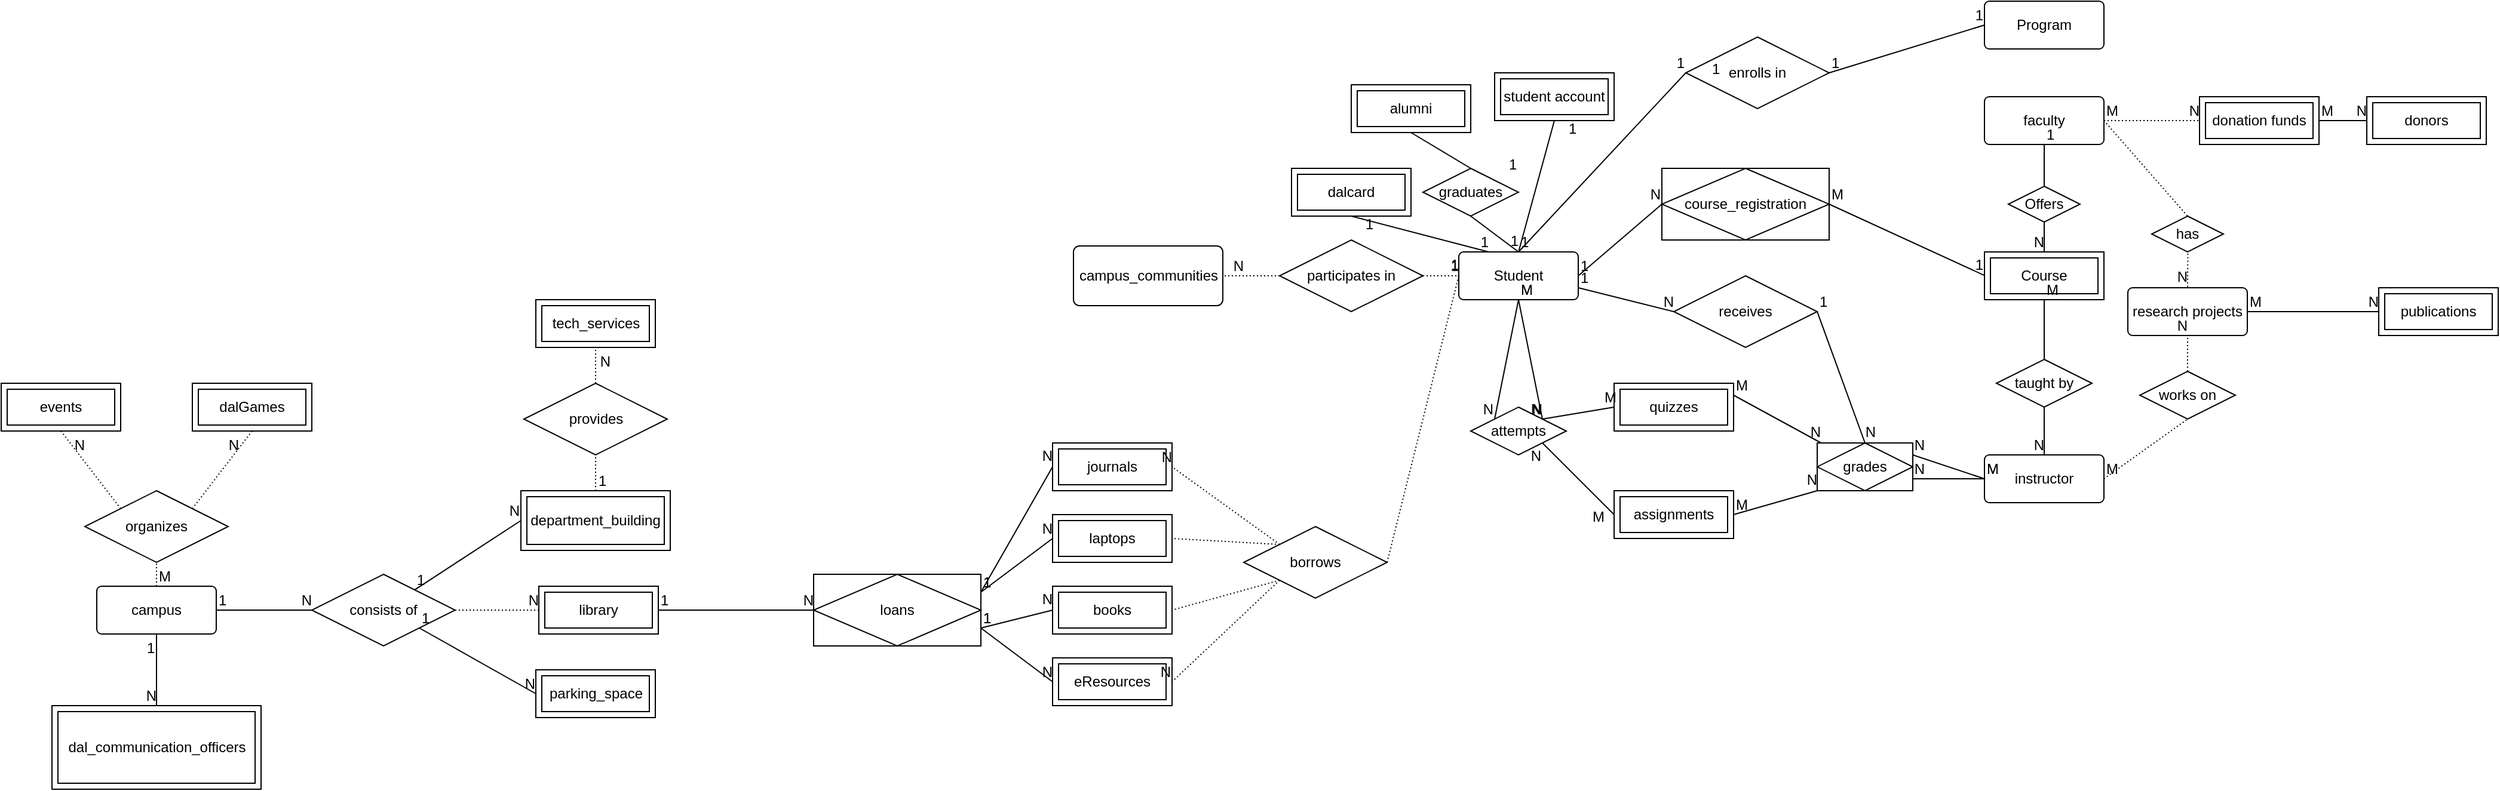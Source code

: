 <mxfile version="20.4.1" type="github">
  <diagram id="mwoVhFl-aJVlrdxnuhqF" name="Page-1">
    <mxGraphModel dx="3472" dy="1928" grid="1" gridSize="10" guides="1" tooltips="1" connect="1" arrows="1" fold="1" page="1" pageScale="1" pageWidth="850" pageHeight="1100" math="0" shadow="0">
      <root>
        <mxCell id="0" />
        <mxCell id="1" parent="0" />
        <mxCell id="DxV6wrBg2BRAPzbYnxqS-28" value="campus_communities" style="rounded=1;arcSize=10;whiteSpace=wrap;html=1;align=center;" vertex="1" parent="1">
          <mxGeometry x="1117.5" y="365" width="125" height="50" as="geometry" />
        </mxCell>
        <mxCell id="DxV6wrBg2BRAPzbYnxqS-131" value="grades" style="shape=associativeEntity;whiteSpace=wrap;html=1;align=center;" vertex="1" parent="1">
          <mxGeometry x="1740" y="530" width="80" height="40" as="geometry" />
        </mxCell>
        <mxCell id="DxV6wrBg2BRAPzbYnxqS-3" value="quizzes" style="shape=ext;margin=3;double=1;whiteSpace=wrap;html=1;align=center;" vertex="1" parent="1">
          <mxGeometry x="1570" y="480" width="100" height="40" as="geometry" />
        </mxCell>
        <mxCell id="DxV6wrBg2BRAPzbYnxqS-5" value="parking_space" style="shape=ext;margin=3;double=1;whiteSpace=wrap;html=1;align=center;" vertex="1" parent="1">
          <mxGeometry x="667.5" y="720" width="100" height="40" as="geometry" />
        </mxCell>
        <mxCell id="DxV6wrBg2BRAPzbYnxqS-6" value="department_building" style="shape=ext;margin=3;double=1;whiteSpace=wrap;html=1;align=center;" vertex="1" parent="1">
          <mxGeometry x="655" y="570" width="125" height="50" as="geometry" />
        </mxCell>
        <mxCell id="DxV6wrBg2BRAPzbYnxqS-7" value="dal_communication_officers" style="shape=ext;margin=3;double=1;whiteSpace=wrap;html=1;align=center;" vertex="1" parent="1">
          <mxGeometry x="262.5" y="750" width="175" height="70" as="geometry" />
        </mxCell>
        <mxCell id="DxV6wrBg2BRAPzbYnxqS-9" value="dalGames" style="shape=ext;margin=3;double=1;whiteSpace=wrap;html=1;align=center;" vertex="1" parent="1">
          <mxGeometry x="380" y="480" width="100" height="40" as="geometry" />
        </mxCell>
        <mxCell id="DxV6wrBg2BRAPzbYnxqS-10" value="events" style="shape=ext;margin=3;double=1;whiteSpace=wrap;html=1;align=center;" vertex="1" parent="1">
          <mxGeometry x="220" y="480" width="100" height="40" as="geometry" />
        </mxCell>
        <mxCell id="DxV6wrBg2BRAPzbYnxqS-11" value="eResources" style="shape=ext;margin=3;double=1;whiteSpace=wrap;html=1;align=center;" vertex="1" parent="1">
          <mxGeometry x="1100" y="710" width="100" height="40" as="geometry" />
        </mxCell>
        <mxCell id="DxV6wrBg2BRAPzbYnxqS-15" value="journals" style="shape=ext;margin=3;double=1;whiteSpace=wrap;html=1;align=center;" vertex="1" parent="1">
          <mxGeometry x="1100" y="530" width="100" height="40" as="geometry" />
        </mxCell>
        <mxCell id="DxV6wrBg2BRAPzbYnxqS-19" value="tech_services" style="shape=ext;margin=3;double=1;whiteSpace=wrap;html=1;align=center;" vertex="1" parent="1">
          <mxGeometry x="667.5" y="410" width="100" height="40" as="geometry" />
        </mxCell>
        <mxCell id="DxV6wrBg2BRAPzbYnxqS-20" value="alumni" style="shape=ext;margin=3;double=1;whiteSpace=wrap;html=1;align=center;" vertex="1" parent="1">
          <mxGeometry x="1350" y="230" width="100" height="40" as="geometry" />
        </mxCell>
        <mxCell id="DxV6wrBg2BRAPzbYnxqS-21" value="faculty" style="rounded=1;arcSize=10;whiteSpace=wrap;html=1;align=center;" vertex="1" parent="1">
          <mxGeometry x="1880" y="240" width="100" height="40" as="geometry" />
        </mxCell>
        <mxCell id="DxV6wrBg2BRAPzbYnxqS-22" value="campus" style="rounded=1;arcSize=10;whiteSpace=wrap;html=1;align=center;" vertex="1" parent="1">
          <mxGeometry x="300" y="650" width="100" height="40" as="geometry" />
        </mxCell>
        <mxCell id="DxV6wrBg2BRAPzbYnxqS-24" value="research projects" style="rounded=1;arcSize=10;whiteSpace=wrap;html=1;align=center;" vertex="1" parent="1">
          <mxGeometry x="2000" y="400" width="100" height="40" as="geometry" />
        </mxCell>
        <mxCell id="DxV6wrBg2BRAPzbYnxqS-25" value="instructor" style="rounded=1;arcSize=10;whiteSpace=wrap;html=1;align=center;" vertex="1" parent="1">
          <mxGeometry x="1880" y="540" width="100" height="40" as="geometry" />
        </mxCell>
        <mxCell id="DxV6wrBg2BRAPzbYnxqS-33" value="consists of" style="shape=rhombus;perimeter=rhombusPerimeter;whiteSpace=wrap;html=1;align=center;" vertex="1" parent="1">
          <mxGeometry x="480" y="640" width="120" height="60" as="geometry" />
        </mxCell>
        <mxCell id="DxV6wrBg2BRAPzbYnxqS-37" value="" style="endArrow=none;html=1;rounded=0;exitX=1;exitY=0.5;exitDx=0;exitDy=0;entryX=0;entryY=0.5;entryDx=0;entryDy=0;" edge="1" parent="1" source="DxV6wrBg2BRAPzbYnxqS-22" target="DxV6wrBg2BRAPzbYnxqS-33">
          <mxGeometry relative="1" as="geometry">
            <mxPoint x="540" y="570" as="sourcePoint" />
            <mxPoint x="700" y="570" as="targetPoint" />
          </mxGeometry>
        </mxCell>
        <mxCell id="DxV6wrBg2BRAPzbYnxqS-38" value="1" style="resizable=0;html=1;align=left;verticalAlign=bottom;" connectable="0" vertex="1" parent="DxV6wrBg2BRAPzbYnxqS-37">
          <mxGeometry x="-1" relative="1" as="geometry" />
        </mxCell>
        <mxCell id="DxV6wrBg2BRAPzbYnxqS-39" value="N" style="resizable=0;html=1;align=right;verticalAlign=bottom;" connectable="0" vertex="1" parent="DxV6wrBg2BRAPzbYnxqS-37">
          <mxGeometry x="1" relative="1" as="geometry" />
        </mxCell>
        <mxCell id="DxV6wrBg2BRAPzbYnxqS-26" value="Student" style="rounded=1;arcSize=10;whiteSpace=wrap;html=1;align=center;" vertex="1" parent="1">
          <mxGeometry x="1440" y="370" width="100" height="40" as="geometry" />
        </mxCell>
        <mxCell id="DxV6wrBg2BRAPzbYnxqS-67" value="Course" style="shape=ext;margin=3;double=1;whiteSpace=wrap;html=1;align=center;" vertex="1" parent="1">
          <mxGeometry x="1880" y="370" width="100" height="40" as="geometry" />
        </mxCell>
        <mxCell id="DxV6wrBg2BRAPzbYnxqS-107" value="" style="endArrow=none;html=1;rounded=0;strokeColor=default;jumpStyle=arc;exitX=1;exitY=0.5;exitDx=0;exitDy=0;entryX=0;entryY=0.5;entryDx=0;entryDy=0;" edge="1" parent="1" source="DxV6wrBg2BRAPzbYnxqS-26" target="DxV6wrBg2BRAPzbYnxqS-68">
          <mxGeometry relative="1" as="geometry">
            <mxPoint x="1550" y="420" as="sourcePoint" />
            <mxPoint x="1710" y="420" as="targetPoint" />
          </mxGeometry>
        </mxCell>
        <mxCell id="DxV6wrBg2BRAPzbYnxqS-108" value="1" style="resizable=0;html=1;align=left;verticalAlign=bottom;" connectable="0" vertex="1" parent="DxV6wrBg2BRAPzbYnxqS-107">
          <mxGeometry x="-1" relative="1" as="geometry" />
        </mxCell>
        <mxCell id="DxV6wrBg2BRAPzbYnxqS-109" value="N" style="resizable=0;html=1;align=right;verticalAlign=bottom;" connectable="0" vertex="1" parent="DxV6wrBg2BRAPzbYnxqS-107">
          <mxGeometry x="1" relative="1" as="geometry" />
        </mxCell>
        <mxCell id="DxV6wrBg2BRAPzbYnxqS-110" value="" style="endArrow=none;html=1;rounded=0;strokeColor=default;jumpStyle=arc;exitX=1;exitY=0.5;exitDx=0;exitDy=0;entryX=0;entryY=0.5;entryDx=0;entryDy=0;" edge="1" parent="1" source="DxV6wrBg2BRAPzbYnxqS-68">
          <mxGeometry relative="1" as="geometry">
            <mxPoint x="1780" y="389.71" as="sourcePoint" />
            <mxPoint x="1880" y="389.71" as="targetPoint" />
          </mxGeometry>
        </mxCell>
        <mxCell id="DxV6wrBg2BRAPzbYnxqS-111" value="M" style="resizable=0;html=1;align=left;verticalAlign=bottom;" connectable="0" vertex="1" parent="DxV6wrBg2BRAPzbYnxqS-110">
          <mxGeometry x="-1" relative="1" as="geometry" />
        </mxCell>
        <mxCell id="DxV6wrBg2BRAPzbYnxqS-112" value="1" style="resizable=0;html=1;align=right;verticalAlign=bottom;" connectable="0" vertex="1" parent="DxV6wrBg2BRAPzbYnxqS-110">
          <mxGeometry x="1" relative="1" as="geometry" />
        </mxCell>
        <mxCell id="DxV6wrBg2BRAPzbYnxqS-68" value="course_registration" style="shape=associativeEntity;whiteSpace=wrap;html=1;align=center;" vertex="1" parent="1">
          <mxGeometry x="1610" y="300" width="140" height="60" as="geometry" />
        </mxCell>
        <mxCell id="DxV6wrBg2BRAPzbYnxqS-114" value="" style="endArrow=none;html=1;rounded=0;strokeColor=default;jumpStyle=arc;exitX=0.5;exitY=1;exitDx=0;exitDy=0;entryX=0.5;entryY=0;entryDx=0;entryDy=0;startArrow=none;" edge="1" parent="1" source="DxV6wrBg2BRAPzbYnxqS-113" target="DxV6wrBg2BRAPzbYnxqS-67">
          <mxGeometry relative="1" as="geometry">
            <mxPoint x="1860" y="260" as="sourcePoint" />
            <mxPoint x="1960" y="260" as="targetPoint" />
          </mxGeometry>
        </mxCell>
        <mxCell id="DxV6wrBg2BRAPzbYnxqS-116" value="N" style="resizable=0;html=1;align=right;verticalAlign=bottom;" connectable="0" vertex="1" parent="DxV6wrBg2BRAPzbYnxqS-114">
          <mxGeometry x="1" relative="1" as="geometry" />
        </mxCell>
        <mxCell id="DxV6wrBg2BRAPzbYnxqS-119" value="" style="endArrow=none;html=1;rounded=0;strokeColor=default;jumpStyle=arc;exitX=0.5;exitY=1;exitDx=0;exitDy=0;entryX=0.5;entryY=0;entryDx=0;entryDy=0;startArrow=none;" edge="1" parent="1" source="DxV6wrBg2BRAPzbYnxqS-118" target="DxV6wrBg2BRAPzbYnxqS-25">
          <mxGeometry relative="1" as="geometry">
            <mxPoint x="2020" y="405.0" as="sourcePoint" />
            <mxPoint x="2020" y="495" as="targetPoint" />
          </mxGeometry>
        </mxCell>
        <mxCell id="DxV6wrBg2BRAPzbYnxqS-121" value="N" style="resizable=0;html=1;align=right;verticalAlign=bottom;" connectable="0" vertex="1" parent="DxV6wrBg2BRAPzbYnxqS-119">
          <mxGeometry x="1" relative="1" as="geometry" />
        </mxCell>
        <mxCell id="DxV6wrBg2BRAPzbYnxqS-124" value="" style="endArrow=none;html=1;rounded=0;strokeColor=default;jumpStyle=arc;exitX=0.5;exitY=1;exitDx=0;exitDy=0;entryX=0;entryY=0;entryDx=0;entryDy=0;" edge="1" parent="1" source="DxV6wrBg2BRAPzbYnxqS-26" target="DxV6wrBg2BRAPzbYnxqS-122">
          <mxGeometry relative="1" as="geometry">
            <mxPoint x="1540" y="420" as="sourcePoint" />
            <mxPoint x="1640" y="420" as="targetPoint" />
          </mxGeometry>
        </mxCell>
        <mxCell id="DxV6wrBg2BRAPzbYnxqS-125" value="M" style="resizable=0;html=1;align=left;verticalAlign=bottom;" connectable="0" vertex="1" parent="DxV6wrBg2BRAPzbYnxqS-124">
          <mxGeometry x="-1" relative="1" as="geometry" />
        </mxCell>
        <mxCell id="DxV6wrBg2BRAPzbYnxqS-126" value="N" style="resizable=0;html=1;align=right;verticalAlign=bottom;" connectable="0" vertex="1" parent="DxV6wrBg2BRAPzbYnxqS-124">
          <mxGeometry x="1" relative="1" as="geometry" />
        </mxCell>
        <mxCell id="DxV6wrBg2BRAPzbYnxqS-122" value="attempts" style="shape=rhombus;perimeter=rhombusPerimeter;whiteSpace=wrap;html=1;align=center;" vertex="1" parent="1">
          <mxGeometry x="1450" y="500" width="80" height="40" as="geometry" />
        </mxCell>
        <mxCell id="DxV6wrBg2BRAPzbYnxqS-132" value="" style="endArrow=none;html=1;rounded=0;strokeColor=default;jumpStyle=arc;exitX=0;exitY=0.5;exitDx=0;exitDy=0;entryX=1;entryY=0.25;entryDx=0;entryDy=0;" edge="1" parent="1" source="DxV6wrBg2BRAPzbYnxqS-25" target="DxV6wrBg2BRAPzbYnxqS-131">
          <mxGeometry relative="1" as="geometry">
            <mxPoint x="1650" y="560" as="sourcePoint" />
            <mxPoint x="1760" y="490" as="targetPoint" />
          </mxGeometry>
        </mxCell>
        <mxCell id="DxV6wrBg2BRAPzbYnxqS-133" value="M" style="resizable=0;html=1;align=left;verticalAlign=bottom;" connectable="0" vertex="1" parent="DxV6wrBg2BRAPzbYnxqS-132">
          <mxGeometry x="-1" relative="1" as="geometry" />
        </mxCell>
        <mxCell id="DxV6wrBg2BRAPzbYnxqS-134" value="N" style="resizable=0;html=1;align=right;verticalAlign=bottom;" connectable="0" vertex="1" parent="DxV6wrBg2BRAPzbYnxqS-132">
          <mxGeometry x="1" relative="1" as="geometry">
            <mxPoint x="10" as="offset" />
          </mxGeometry>
        </mxCell>
        <mxCell id="DxV6wrBg2BRAPzbYnxqS-140" value="assignments" style="shape=ext;margin=3;double=1;whiteSpace=wrap;html=1;align=center;" vertex="1" parent="1">
          <mxGeometry x="1570" y="570" width="100" height="40" as="geometry" />
        </mxCell>
        <mxCell id="DxV6wrBg2BRAPzbYnxqS-143" value="" style="endArrow=none;html=1;rounded=0;strokeColor=default;jumpStyle=arc;exitX=0.5;exitY=1;exitDx=0;exitDy=0;entryX=1;entryY=0;entryDx=0;entryDy=0;" edge="1" parent="1" source="DxV6wrBg2BRAPzbYnxqS-26" target="DxV6wrBg2BRAPzbYnxqS-122">
          <mxGeometry relative="1" as="geometry">
            <mxPoint x="1500" y="420" as="sourcePoint" />
            <mxPoint x="1470" y="465" as="targetPoint" />
          </mxGeometry>
        </mxCell>
        <mxCell id="DxV6wrBg2BRAPzbYnxqS-144" value="M" style="resizable=0;html=1;align=left;verticalAlign=bottom;" connectable="0" vertex="1" parent="DxV6wrBg2BRAPzbYnxqS-143">
          <mxGeometry x="-1" relative="1" as="geometry" />
        </mxCell>
        <mxCell id="DxV6wrBg2BRAPzbYnxqS-145" value="N" style="resizable=0;html=1;align=right;verticalAlign=bottom;" connectable="0" vertex="1" parent="DxV6wrBg2BRAPzbYnxqS-143">
          <mxGeometry x="1" relative="1" as="geometry" />
        </mxCell>
        <mxCell id="DxV6wrBg2BRAPzbYnxqS-146" value="" style="endArrow=none;html=1;rounded=0;strokeColor=default;jumpStyle=arc;entryX=1;entryY=0.75;entryDx=0;entryDy=0;exitX=0;exitY=0.5;exitDx=0;exitDy=0;" edge="1" parent="1" source="DxV6wrBg2BRAPzbYnxqS-25" target="DxV6wrBg2BRAPzbYnxqS-131">
          <mxGeometry relative="1" as="geometry">
            <mxPoint x="1860" y="540" as="sourcePoint" />
            <mxPoint x="1750" y="515" as="targetPoint" />
          </mxGeometry>
        </mxCell>
        <mxCell id="DxV6wrBg2BRAPzbYnxqS-147" value="M" style="resizable=0;html=1;align=left;verticalAlign=bottom;" connectable="0" vertex="1" parent="DxV6wrBg2BRAPzbYnxqS-146">
          <mxGeometry x="-1" relative="1" as="geometry" />
        </mxCell>
        <mxCell id="DxV6wrBg2BRAPzbYnxqS-148" value="N" style="resizable=0;html=1;align=right;verticalAlign=bottom;" connectable="0" vertex="1" parent="DxV6wrBg2BRAPzbYnxqS-146">
          <mxGeometry x="1" relative="1" as="geometry">
            <mxPoint x="10" as="offset" />
          </mxGeometry>
        </mxCell>
        <mxCell id="DxV6wrBg2BRAPzbYnxqS-149" value="" style="endArrow=none;html=1;rounded=0;strokeColor=default;jumpStyle=arc;exitX=0;exitY=0.5;exitDx=0;exitDy=0;entryX=1;entryY=0;entryDx=0;entryDy=0;" edge="1" parent="1" source="DxV6wrBg2BRAPzbYnxqS-3" target="DxV6wrBg2BRAPzbYnxqS-122">
          <mxGeometry relative="1" as="geometry">
            <mxPoint x="1500" y="420" as="sourcePoint" />
            <mxPoint x="1530" y="495" as="targetPoint" />
          </mxGeometry>
        </mxCell>
        <mxCell id="DxV6wrBg2BRAPzbYnxqS-150" value="M" style="resizable=0;html=1;align=left;verticalAlign=bottom;" connectable="0" vertex="1" parent="DxV6wrBg2BRAPzbYnxqS-149">
          <mxGeometry x="-1" relative="1" as="geometry">
            <mxPoint x="-10" as="offset" />
          </mxGeometry>
        </mxCell>
        <mxCell id="DxV6wrBg2BRAPzbYnxqS-151" value="N" style="resizable=0;html=1;align=right;verticalAlign=bottom;" connectable="0" vertex="1" parent="DxV6wrBg2BRAPzbYnxqS-149">
          <mxGeometry x="1" relative="1" as="geometry" />
        </mxCell>
        <mxCell id="DxV6wrBg2BRAPzbYnxqS-152" value="" style="endArrow=none;html=1;rounded=0;strokeColor=default;jumpStyle=arc;exitX=0;exitY=0.5;exitDx=0;exitDy=0;entryX=1;entryY=1;entryDx=0;entryDy=0;" edge="1" parent="1" source="DxV6wrBg2BRAPzbYnxqS-140" target="DxV6wrBg2BRAPzbYnxqS-122">
          <mxGeometry relative="1" as="geometry">
            <mxPoint x="1570" y="520" as="sourcePoint" />
            <mxPoint x="1530" y="535" as="targetPoint" />
          </mxGeometry>
        </mxCell>
        <mxCell id="DxV6wrBg2BRAPzbYnxqS-153" value="M" style="resizable=0;html=1;align=left;verticalAlign=bottom;" connectable="0" vertex="1" parent="DxV6wrBg2BRAPzbYnxqS-152">
          <mxGeometry x="-1" relative="1" as="geometry">
            <mxPoint x="-20" y="10" as="offset" />
          </mxGeometry>
        </mxCell>
        <mxCell id="DxV6wrBg2BRAPzbYnxqS-154" value="N" style="resizable=0;html=1;align=right;verticalAlign=bottom;" connectable="0" vertex="1" parent="DxV6wrBg2BRAPzbYnxqS-152">
          <mxGeometry x="1" relative="1" as="geometry">
            <mxPoint y="20" as="offset" />
          </mxGeometry>
        </mxCell>
        <mxCell id="DxV6wrBg2BRAPzbYnxqS-155" value="" style="endArrow=none;html=1;rounded=0;strokeColor=default;jumpStyle=arc;exitX=1;exitY=0.25;exitDx=0;exitDy=0;" edge="1" parent="1" source="DxV6wrBg2BRAPzbYnxqS-3" target="DxV6wrBg2BRAPzbYnxqS-131">
          <mxGeometry relative="1" as="geometry">
            <mxPoint x="1720" y="490" as="sourcePoint" />
            <mxPoint x="1680" y="455" as="targetPoint" />
          </mxGeometry>
        </mxCell>
        <mxCell id="DxV6wrBg2BRAPzbYnxqS-156" value="M" style="resizable=0;html=1;align=left;verticalAlign=bottom;" connectable="0" vertex="1" parent="DxV6wrBg2BRAPzbYnxqS-155">
          <mxGeometry x="-1" relative="1" as="geometry" />
        </mxCell>
        <mxCell id="DxV6wrBg2BRAPzbYnxqS-157" value="N" style="resizable=0;html=1;align=right;verticalAlign=bottom;" connectable="0" vertex="1" parent="DxV6wrBg2BRAPzbYnxqS-155">
          <mxGeometry x="1" relative="1" as="geometry" />
        </mxCell>
        <mxCell id="DxV6wrBg2BRAPzbYnxqS-158" value="" style="endArrow=none;html=1;rounded=0;strokeColor=default;jumpStyle=arc;exitX=1;exitY=0.5;exitDx=0;exitDy=0;entryX=0;entryY=1;entryDx=0;entryDy=0;" edge="1" parent="1" source="DxV6wrBg2BRAPzbYnxqS-140" target="DxV6wrBg2BRAPzbYnxqS-131">
          <mxGeometry relative="1" as="geometry">
            <mxPoint x="1680" y="560" as="sourcePoint" />
            <mxPoint x="1761.304" y="604.348" as="targetPoint" />
          </mxGeometry>
        </mxCell>
        <mxCell id="DxV6wrBg2BRAPzbYnxqS-159" value="M" style="resizable=0;html=1;align=left;verticalAlign=bottom;" connectable="0" vertex="1" parent="DxV6wrBg2BRAPzbYnxqS-158">
          <mxGeometry x="-1" relative="1" as="geometry" />
        </mxCell>
        <mxCell id="DxV6wrBg2BRAPzbYnxqS-160" value="N" style="resizable=0;html=1;align=right;verticalAlign=bottom;" connectable="0" vertex="1" parent="DxV6wrBg2BRAPzbYnxqS-158">
          <mxGeometry x="1" relative="1" as="geometry" />
        </mxCell>
        <mxCell id="DxV6wrBg2BRAPzbYnxqS-161" value="" style="endArrow=none;html=1;rounded=0;entryX=0;entryY=0.5;entryDx=0;entryDy=0;" edge="1" parent="1" source="DxV6wrBg2BRAPzbYnxqS-33" target="DxV6wrBg2BRAPzbYnxqS-6">
          <mxGeometry relative="1" as="geometry">
            <mxPoint x="540" y="620" as="sourcePoint" />
            <mxPoint x="620" y="620" as="targetPoint" />
          </mxGeometry>
        </mxCell>
        <mxCell id="DxV6wrBg2BRAPzbYnxqS-162" value="1" style="resizable=0;html=1;align=left;verticalAlign=bottom;" connectable="0" vertex="1" parent="DxV6wrBg2BRAPzbYnxqS-161">
          <mxGeometry x="-1" relative="1" as="geometry" />
        </mxCell>
        <mxCell id="DxV6wrBg2BRAPzbYnxqS-163" value="N" style="resizable=0;html=1;align=right;verticalAlign=bottom;" connectable="0" vertex="1" parent="DxV6wrBg2BRAPzbYnxqS-161">
          <mxGeometry x="1" relative="1" as="geometry" />
        </mxCell>
        <mxCell id="DxV6wrBg2BRAPzbYnxqS-164" value="" style="endArrow=none;html=1;rounded=0;entryX=0;entryY=0.5;entryDx=0;entryDy=0;exitX=1;exitY=1;exitDx=0;exitDy=0;" edge="1" parent="1" source="DxV6wrBg2BRAPzbYnxqS-33" target="DxV6wrBg2BRAPzbYnxqS-5">
          <mxGeometry relative="1" as="geometry">
            <mxPoint x="578.696" y="664.348" as="sourcePoint" />
            <mxPoint x="660" y="620" as="targetPoint" />
          </mxGeometry>
        </mxCell>
        <mxCell id="DxV6wrBg2BRAPzbYnxqS-165" value="1" style="resizable=0;html=1;align=left;verticalAlign=bottom;" connectable="0" vertex="1" parent="DxV6wrBg2BRAPzbYnxqS-164">
          <mxGeometry x="-1" relative="1" as="geometry" />
        </mxCell>
        <mxCell id="DxV6wrBg2BRAPzbYnxqS-166" value="N" style="resizable=0;html=1;align=right;verticalAlign=bottom;" connectable="0" vertex="1" parent="DxV6wrBg2BRAPzbYnxqS-164">
          <mxGeometry x="1" relative="1" as="geometry" />
        </mxCell>
        <mxCell id="DxV6wrBg2BRAPzbYnxqS-177" value="receives" style="shape=rhombus;perimeter=rhombusPerimeter;whiteSpace=wrap;html=1;align=center;" vertex="1" parent="1">
          <mxGeometry x="1620" y="390" width="120" height="60" as="geometry" />
        </mxCell>
        <mxCell id="DxV6wrBg2BRAPzbYnxqS-180" value="" style="endArrow=none;html=1;rounded=0;strokeColor=default;jumpStyle=arc;exitX=1;exitY=0.75;exitDx=0;exitDy=0;entryX=0;entryY=0.5;entryDx=0;entryDy=0;" edge="1" parent="1" source="DxV6wrBg2BRAPzbYnxqS-26" target="DxV6wrBg2BRAPzbYnxqS-177">
          <mxGeometry relative="1" as="geometry">
            <mxPoint x="1550" y="400" as="sourcePoint" />
            <mxPoint x="1620" y="340" as="targetPoint" />
          </mxGeometry>
        </mxCell>
        <mxCell id="DxV6wrBg2BRAPzbYnxqS-181" value="1" style="resizable=0;html=1;align=left;verticalAlign=bottom;" connectable="0" vertex="1" parent="DxV6wrBg2BRAPzbYnxqS-180">
          <mxGeometry x="-1" relative="1" as="geometry" />
        </mxCell>
        <mxCell id="DxV6wrBg2BRAPzbYnxqS-182" value="N" style="resizable=0;html=1;align=right;verticalAlign=bottom;" connectable="0" vertex="1" parent="DxV6wrBg2BRAPzbYnxqS-180">
          <mxGeometry x="1" relative="1" as="geometry" />
        </mxCell>
        <mxCell id="DxV6wrBg2BRAPzbYnxqS-183" value="" style="endArrow=none;html=1;rounded=0;strokeColor=default;jumpStyle=arc;exitX=1;exitY=0.5;exitDx=0;exitDy=0;entryX=0.5;entryY=0;entryDx=0;entryDy=0;" edge="1" parent="1" source="DxV6wrBg2BRAPzbYnxqS-177" target="DxV6wrBg2BRAPzbYnxqS-131">
          <mxGeometry relative="1" as="geometry">
            <mxPoint x="1740" y="430" as="sourcePoint" />
            <mxPoint x="1820" y="450" as="targetPoint" />
          </mxGeometry>
        </mxCell>
        <mxCell id="DxV6wrBg2BRAPzbYnxqS-184" value="1" style="resizable=0;html=1;align=left;verticalAlign=bottom;" connectable="0" vertex="1" parent="DxV6wrBg2BRAPzbYnxqS-183">
          <mxGeometry x="-1" relative="1" as="geometry" />
        </mxCell>
        <mxCell id="DxV6wrBg2BRAPzbYnxqS-185" value="N" style="resizable=0;html=1;align=right;verticalAlign=bottom;" connectable="0" vertex="1" parent="DxV6wrBg2BRAPzbYnxqS-183">
          <mxGeometry x="1" relative="1" as="geometry">
            <mxPoint x="10" as="offset" />
          </mxGeometry>
        </mxCell>
        <mxCell id="DxV6wrBg2BRAPzbYnxqS-187" value="enrolls in" style="shape=rhombus;perimeter=rhombusPerimeter;whiteSpace=wrap;html=1;align=center;" vertex="1" parent="1">
          <mxGeometry x="1630" y="190" width="120" height="60" as="geometry" />
        </mxCell>
        <mxCell id="DxV6wrBg2BRAPzbYnxqS-189" value="" style="endArrow=none;html=1;rounded=0;strokeColor=default;jumpStyle=arc;exitX=0.5;exitY=0;exitDx=0;exitDy=0;entryX=0;entryY=0.5;entryDx=0;entryDy=0;" edge="1" parent="1" source="DxV6wrBg2BRAPzbYnxqS-26" target="DxV6wrBg2BRAPzbYnxqS-187">
          <mxGeometry relative="1" as="geometry">
            <mxPoint x="1485" y="360" as="sourcePoint" />
            <mxPoint x="1555" y="300" as="targetPoint" />
          </mxGeometry>
        </mxCell>
        <mxCell id="DxV6wrBg2BRAPzbYnxqS-190" value="1" style="resizable=0;html=1;align=left;verticalAlign=bottom;" connectable="0" vertex="1" parent="DxV6wrBg2BRAPzbYnxqS-189">
          <mxGeometry x="-1" relative="1" as="geometry" />
        </mxCell>
        <mxCell id="DxV6wrBg2BRAPzbYnxqS-191" value="1" style="resizable=0;html=1;align=right;verticalAlign=bottom;" connectable="0" vertex="1" parent="DxV6wrBg2BRAPzbYnxqS-189">
          <mxGeometry x="1" relative="1" as="geometry" />
        </mxCell>
        <mxCell id="DxV6wrBg2BRAPzbYnxqS-192" value="Program" style="rounded=1;arcSize=10;whiteSpace=wrap;html=1;align=center;" vertex="1" parent="1">
          <mxGeometry x="1880" y="160" width="100" height="40" as="geometry" />
        </mxCell>
        <mxCell id="DxV6wrBg2BRAPzbYnxqS-193" value="" style="endArrow=none;html=1;rounded=0;strokeColor=default;jumpStyle=arc;exitX=1;exitY=0.5;exitDx=0;exitDy=0;entryX=0;entryY=0.5;entryDx=0;entryDy=0;" edge="1" parent="1" source="DxV6wrBg2BRAPzbYnxqS-187" target="DxV6wrBg2BRAPzbYnxqS-192">
          <mxGeometry relative="1" as="geometry">
            <mxPoint x="1720" y="290" as="sourcePoint" />
            <mxPoint x="1860" y="140" as="targetPoint" />
          </mxGeometry>
        </mxCell>
        <mxCell id="DxV6wrBg2BRAPzbYnxqS-194" value="1" style="resizable=0;html=1;align=left;verticalAlign=bottom;" connectable="0" vertex="1" parent="DxV6wrBg2BRAPzbYnxqS-193">
          <mxGeometry x="-1" relative="1" as="geometry" />
        </mxCell>
        <mxCell id="DxV6wrBg2BRAPzbYnxqS-195" value="1" style="resizable=0;html=1;align=right;verticalAlign=bottom;" connectable="0" vertex="1" parent="DxV6wrBg2BRAPzbYnxqS-193">
          <mxGeometry x="1" relative="1" as="geometry" />
        </mxCell>
        <mxCell id="DxV6wrBg2BRAPzbYnxqS-203" value="borrows" style="shape=rhombus;perimeter=rhombusPerimeter;whiteSpace=wrap;html=1;align=center;" vertex="1" parent="1">
          <mxGeometry x="1260" y="600" width="120" height="60" as="geometry" />
        </mxCell>
        <mxCell id="DxV6wrBg2BRAPzbYnxqS-210" value="" style="endArrow=none;html=1;rounded=0;dashed=1;dashPattern=1 2;strokeColor=default;jumpStyle=arc;exitX=0;exitY=0.5;exitDx=0;exitDy=0;entryX=1;entryY=0.5;entryDx=0;entryDy=0;" edge="1" parent="1" source="DxV6wrBg2BRAPzbYnxqS-196" target="DxV6wrBg2BRAPzbYnxqS-28">
          <mxGeometry relative="1" as="geometry">
            <mxPoint x="1230" y="340" as="sourcePoint" />
            <mxPoint x="1390" y="340" as="targetPoint" />
          </mxGeometry>
        </mxCell>
        <mxCell id="DxV6wrBg2BRAPzbYnxqS-211" value="N" style="resizable=0;html=1;align=right;verticalAlign=bottom;" connectable="0" vertex="1" parent="DxV6wrBg2BRAPzbYnxqS-210">
          <mxGeometry x="1" relative="1" as="geometry">
            <mxPoint x="18" as="offset" />
          </mxGeometry>
        </mxCell>
        <mxCell id="DxV6wrBg2BRAPzbYnxqS-196" value="participates in" style="shape=rhombus;perimeter=rhombusPerimeter;whiteSpace=wrap;html=1;align=center;" vertex="1" parent="1">
          <mxGeometry x="1290" y="360" width="120" height="60" as="geometry" />
        </mxCell>
        <mxCell id="DxV6wrBg2BRAPzbYnxqS-197" value="" style="endArrow=none;html=1;rounded=0;dashed=1;dashPattern=1 2;strokeColor=default;jumpStyle=arc;exitX=1;exitY=0.5;exitDx=0;exitDy=0;entryX=0;entryY=0.5;entryDx=0;entryDy=0;" edge="1" parent="1" source="DxV6wrBg2BRAPzbYnxqS-196" target="DxV6wrBg2BRAPzbYnxqS-26">
          <mxGeometry relative="1" as="geometry">
            <mxPoint x="1230" y="200" as="sourcePoint" />
            <mxPoint x="1390" y="200" as="targetPoint" />
          </mxGeometry>
        </mxCell>
        <mxCell id="DxV6wrBg2BRAPzbYnxqS-198" value="1" style="resizable=0;html=1;align=right;verticalAlign=bottom;" connectable="0" vertex="1" parent="DxV6wrBg2BRAPzbYnxqS-197">
          <mxGeometry x="1" relative="1" as="geometry" />
        </mxCell>
        <mxCell id="DxV6wrBg2BRAPzbYnxqS-213" value="" style="endArrow=none;html=1;rounded=0;dashed=1;dashPattern=1 2;strokeColor=default;jumpStyle=arc;exitX=0;exitY=0;exitDx=0;exitDy=0;entryX=1;entryY=0.5;entryDx=0;entryDy=0;" edge="1" parent="1" source="DxV6wrBg2BRAPzbYnxqS-203" target="DxV6wrBg2BRAPzbYnxqS-14">
          <mxGeometry relative="1" as="geometry">
            <mxPoint x="1120" y="490" as="sourcePoint" />
            <mxPoint x="1280" y="490" as="targetPoint" />
          </mxGeometry>
        </mxCell>
        <mxCell id="DxV6wrBg2BRAPzbYnxqS-214" value="N" style="resizable=0;html=1;align=right;verticalAlign=bottom;" connectable="0" vertex="1" parent="DxV6wrBg2BRAPzbYnxqS-213">
          <mxGeometry x="1" relative="1" as="geometry" />
        </mxCell>
        <mxCell id="DxV6wrBg2BRAPzbYnxqS-215" value="" style="endArrow=none;html=1;rounded=0;dashed=1;dashPattern=1 2;strokeColor=default;jumpStyle=arc;entryX=1;entryY=0.5;entryDx=0;entryDy=0;exitX=0;exitY=1;exitDx=0;exitDy=0;" edge="1" parent="1" source="DxV6wrBg2BRAPzbYnxqS-203" target="DxV6wrBg2BRAPzbYnxqS-16">
          <mxGeometry relative="1" as="geometry">
            <mxPoint x="1280" y="670" as="sourcePoint" />
            <mxPoint x="1210.0" y="680" as="targetPoint" />
          </mxGeometry>
        </mxCell>
        <mxCell id="DxV6wrBg2BRAPzbYnxqS-216" value="N" style="resizable=0;html=1;align=right;verticalAlign=bottom;" connectable="0" vertex="1" parent="DxV6wrBg2BRAPzbYnxqS-215">
          <mxGeometry x="1" relative="1" as="geometry" />
        </mxCell>
        <mxCell id="DxV6wrBg2BRAPzbYnxqS-217" value="" style="endArrow=none;html=1;rounded=0;dashed=1;dashPattern=1 2;strokeColor=default;jumpStyle=arc;exitX=1;exitY=0.5;exitDx=0;exitDy=0;entryX=0;entryY=0.5;entryDx=0;entryDy=0;" edge="1" parent="1" source="DxV6wrBg2BRAPzbYnxqS-203" target="DxV6wrBg2BRAPzbYnxqS-26">
          <mxGeometry relative="1" as="geometry">
            <mxPoint x="1190" y="570" as="sourcePoint" />
            <mxPoint x="1350" y="570" as="targetPoint" />
          </mxGeometry>
        </mxCell>
        <mxCell id="DxV6wrBg2BRAPzbYnxqS-218" value="1" style="resizable=0;html=1;align=right;verticalAlign=bottom;" connectable="0" vertex="1" parent="DxV6wrBg2BRAPzbYnxqS-217">
          <mxGeometry x="1" relative="1" as="geometry" />
        </mxCell>
        <mxCell id="DxV6wrBg2BRAPzbYnxqS-219" value="" style="endArrow=none;html=1;rounded=0;dashed=1;dashPattern=1 2;strokeColor=default;jumpStyle=arc;exitX=0;exitY=0;exitDx=0;exitDy=0;entryX=1;entryY=0.5;entryDx=0;entryDy=0;" edge="1" parent="1" source="DxV6wrBg2BRAPzbYnxqS-203" target="DxV6wrBg2BRAPzbYnxqS-15">
          <mxGeometry relative="1" as="geometry">
            <mxPoint x="1315" y="555" as="sourcePoint" />
            <mxPoint x="1225" y="550" as="targetPoint" />
          </mxGeometry>
        </mxCell>
        <mxCell id="DxV6wrBg2BRAPzbYnxqS-220" value="N" style="resizable=0;html=1;align=right;verticalAlign=bottom;" connectable="0" vertex="1" parent="DxV6wrBg2BRAPzbYnxqS-219">
          <mxGeometry x="1" relative="1" as="geometry" />
        </mxCell>
        <mxCell id="DxV6wrBg2BRAPzbYnxqS-221" value="" style="endArrow=none;html=1;rounded=0;dashed=1;dashPattern=1 2;strokeColor=default;jumpStyle=arc;entryX=1;entryY=0.5;entryDx=0;entryDy=0;exitX=0;exitY=1;exitDx=0;exitDy=0;" edge="1" parent="1" source="DxV6wrBg2BRAPzbYnxqS-203" target="DxV6wrBg2BRAPzbYnxqS-11">
          <mxGeometry relative="1" as="geometry">
            <mxPoint x="1300" y="655" as="sourcePoint" />
            <mxPoint x="1210" y="680" as="targetPoint" />
          </mxGeometry>
        </mxCell>
        <mxCell id="DxV6wrBg2BRAPzbYnxqS-222" value="N" style="resizable=0;html=1;align=right;verticalAlign=bottom;" connectable="0" vertex="1" parent="DxV6wrBg2BRAPzbYnxqS-221">
          <mxGeometry x="1" relative="1" as="geometry" />
        </mxCell>
        <mxCell id="DxV6wrBg2BRAPzbYnxqS-14" value="laptops" style="shape=ext;margin=3;double=1;whiteSpace=wrap;html=1;align=center;" vertex="1" parent="1">
          <mxGeometry x="1100" y="590" width="100" height="40" as="geometry" />
        </mxCell>
        <mxCell id="DxV6wrBg2BRAPzbYnxqS-16" value="books" style="shape=ext;margin=3;double=1;whiteSpace=wrap;html=1;align=center;" vertex="1" parent="1">
          <mxGeometry x="1100" y="650" width="100" height="40" as="geometry" />
        </mxCell>
        <mxCell id="DxV6wrBg2BRAPzbYnxqS-27" value="library" style="shape=ext;margin=3;double=1;whiteSpace=wrap;html=1;align=center;" vertex="1" parent="1">
          <mxGeometry x="670" y="650" width="100" height="40" as="geometry" />
        </mxCell>
        <mxCell id="DxV6wrBg2BRAPzbYnxqS-167" value="" style="endArrow=none;html=1;rounded=0;strokeColor=default;jumpStyle=arc;exitX=1;exitY=0.5;exitDx=0;exitDy=0;entryX=0;entryY=0.5;entryDx=0;entryDy=0;" edge="1" parent="1" source="DxV6wrBg2BRAPzbYnxqS-27" target="DxV6wrBg2BRAPzbYnxqS-170">
          <mxGeometry relative="1" as="geometry">
            <mxPoint x="1070" y="680" as="sourcePoint" />
            <mxPoint x="1230" y="680" as="targetPoint" />
          </mxGeometry>
        </mxCell>
        <mxCell id="DxV6wrBg2BRAPzbYnxqS-168" value="1" style="resizable=0;html=1;align=left;verticalAlign=bottom;" connectable="0" vertex="1" parent="DxV6wrBg2BRAPzbYnxqS-167">
          <mxGeometry x="-1" relative="1" as="geometry" />
        </mxCell>
        <mxCell id="DxV6wrBg2BRAPzbYnxqS-169" value="N" style="resizable=0;html=1;align=right;verticalAlign=bottom;" connectable="0" vertex="1" parent="DxV6wrBg2BRAPzbYnxqS-167">
          <mxGeometry x="1" relative="1" as="geometry" />
        </mxCell>
        <mxCell id="DxV6wrBg2BRAPzbYnxqS-170" value="loans" style="shape=associativeEntity;whiteSpace=wrap;html=1;align=center;" vertex="1" parent="1">
          <mxGeometry x="900" y="640" width="140" height="60" as="geometry" />
        </mxCell>
        <mxCell id="DxV6wrBg2BRAPzbYnxqS-171" value="" style="endArrow=none;html=1;rounded=0;strokeColor=default;jumpStyle=arc;exitX=1;exitY=0.25;exitDx=0;exitDy=0;entryX=0;entryY=0.5;entryDx=0;entryDy=0;" edge="1" parent="1" source="DxV6wrBg2BRAPzbYnxqS-170" target="DxV6wrBg2BRAPzbYnxqS-14">
          <mxGeometry relative="1" as="geometry">
            <mxPoint x="1060" y="630" as="sourcePoint" />
            <mxPoint x="1120" y="630" as="targetPoint" />
          </mxGeometry>
        </mxCell>
        <mxCell id="DxV6wrBg2BRAPzbYnxqS-172" value="1" style="resizable=0;html=1;align=left;verticalAlign=bottom;" connectable="0" vertex="1" parent="DxV6wrBg2BRAPzbYnxqS-171">
          <mxGeometry x="-1" relative="1" as="geometry" />
        </mxCell>
        <mxCell id="DxV6wrBg2BRAPzbYnxqS-173" value="N" style="resizable=0;html=1;align=right;verticalAlign=bottom;" connectable="0" vertex="1" parent="DxV6wrBg2BRAPzbYnxqS-171">
          <mxGeometry x="1" relative="1" as="geometry" />
        </mxCell>
        <mxCell id="DxV6wrBg2BRAPzbYnxqS-174" value="" style="endArrow=none;html=1;rounded=0;strokeColor=default;jumpStyle=arc;exitX=1;exitY=0.75;exitDx=0;exitDy=0;entryX=0;entryY=0.5;entryDx=0;entryDy=0;" edge="1" parent="1" source="DxV6wrBg2BRAPzbYnxqS-170" target="DxV6wrBg2BRAPzbYnxqS-16">
          <mxGeometry relative="1" as="geometry">
            <mxPoint x="1030" y="695" as="sourcePoint" />
            <mxPoint x="1090" y="680" as="targetPoint" />
          </mxGeometry>
        </mxCell>
        <mxCell id="DxV6wrBg2BRAPzbYnxqS-175" value="1" style="resizable=0;html=1;align=left;verticalAlign=bottom;" connectable="0" vertex="1" parent="DxV6wrBg2BRAPzbYnxqS-174">
          <mxGeometry x="-1" relative="1" as="geometry" />
        </mxCell>
        <mxCell id="DxV6wrBg2BRAPzbYnxqS-176" value="N" style="resizable=0;html=1;align=right;verticalAlign=bottom;" connectable="0" vertex="1" parent="DxV6wrBg2BRAPzbYnxqS-174">
          <mxGeometry x="1" relative="1" as="geometry" />
        </mxCell>
        <mxCell id="DxV6wrBg2BRAPzbYnxqS-223" value="" style="endArrow=none;html=1;rounded=0;strokeColor=default;jumpStyle=arc;exitX=1;exitY=0.25;exitDx=0;exitDy=0;entryX=0;entryY=0.5;entryDx=0;entryDy=0;" edge="1" parent="1" source="DxV6wrBg2BRAPzbYnxqS-170" target="DxV6wrBg2BRAPzbYnxqS-15">
          <mxGeometry relative="1" as="geometry">
            <mxPoint x="1040" y="560" as="sourcePoint" />
            <mxPoint x="1090" y="545" as="targetPoint" />
          </mxGeometry>
        </mxCell>
        <mxCell id="DxV6wrBg2BRAPzbYnxqS-224" value="1" style="resizable=0;html=1;align=left;verticalAlign=bottom;" connectable="0" vertex="1" parent="DxV6wrBg2BRAPzbYnxqS-223">
          <mxGeometry x="-1" relative="1" as="geometry" />
        </mxCell>
        <mxCell id="DxV6wrBg2BRAPzbYnxqS-225" value="N" style="resizable=0;html=1;align=right;verticalAlign=bottom;" connectable="0" vertex="1" parent="DxV6wrBg2BRAPzbYnxqS-223">
          <mxGeometry x="1" relative="1" as="geometry" />
        </mxCell>
        <mxCell id="DxV6wrBg2BRAPzbYnxqS-226" value="" style="endArrow=none;html=1;rounded=0;strokeColor=default;jumpStyle=arc;entryX=0;entryY=0.5;entryDx=0;entryDy=0;exitX=1;exitY=0.75;exitDx=0;exitDy=0;" edge="1" parent="1" source="DxV6wrBg2BRAPzbYnxqS-170" target="DxV6wrBg2BRAPzbYnxqS-11">
          <mxGeometry relative="1" as="geometry">
            <mxPoint x="1050" y="700" as="sourcePoint" />
            <mxPoint x="1110" y="680" as="targetPoint" />
          </mxGeometry>
        </mxCell>
        <mxCell id="DxV6wrBg2BRAPzbYnxqS-227" value="1" style="resizable=0;html=1;align=left;verticalAlign=bottom;" connectable="0" vertex="1" parent="DxV6wrBg2BRAPzbYnxqS-226">
          <mxGeometry x="-1" relative="1" as="geometry" />
        </mxCell>
        <mxCell id="DxV6wrBg2BRAPzbYnxqS-228" value="N" style="resizable=0;html=1;align=right;verticalAlign=bottom;" connectable="0" vertex="1" parent="DxV6wrBg2BRAPzbYnxqS-226">
          <mxGeometry x="1" relative="1" as="geometry" />
        </mxCell>
        <mxCell id="DxV6wrBg2BRAPzbYnxqS-231" value="publications" style="shape=ext;margin=3;double=1;whiteSpace=wrap;html=1;align=center;" vertex="1" parent="1">
          <mxGeometry x="2210" y="400" width="100" height="40" as="geometry" />
        </mxCell>
        <mxCell id="DxV6wrBg2BRAPzbYnxqS-232" value="has" style="shape=rhombus;perimeter=rhombusPerimeter;whiteSpace=wrap;html=1;align=center;" vertex="1" parent="1">
          <mxGeometry x="2020" y="340" width="60" height="30" as="geometry" />
        </mxCell>
        <mxCell id="DxV6wrBg2BRAPzbYnxqS-235" value="" style="endArrow=none;html=1;rounded=0;dashed=1;dashPattern=1 2;strokeColor=default;jumpStyle=arc;exitX=0.5;exitY=0;exitDx=0;exitDy=0;entryX=0.5;entryY=1;entryDx=0;entryDy=0;startArrow=none;" edge="1" parent="1" source="DxV6wrBg2BRAPzbYnxqS-246" target="DxV6wrBg2BRAPzbYnxqS-24">
          <mxGeometry relative="1" as="geometry">
            <mxPoint x="1960" y="440" as="sourcePoint" />
            <mxPoint x="2120" y="440" as="targetPoint" />
          </mxGeometry>
        </mxCell>
        <mxCell id="DxV6wrBg2BRAPzbYnxqS-237" value="N" style="resizable=0;html=1;align=right;verticalAlign=bottom;" connectable="0" vertex="1" parent="DxV6wrBg2BRAPzbYnxqS-235">
          <mxGeometry x="1" relative="1" as="geometry" />
        </mxCell>
        <mxCell id="DxV6wrBg2BRAPzbYnxqS-240" value="" style="endArrow=none;html=1;rounded=0;dashed=1;dashPattern=1 2;strokeColor=default;jumpStyle=arc;entryX=0.5;entryY=0;entryDx=0;entryDy=0;exitX=1;exitY=0.5;exitDx=0;exitDy=0;" edge="1" parent="1" source="DxV6wrBg2BRAPzbYnxqS-21" target="DxV6wrBg2BRAPzbYnxqS-232">
          <mxGeometry relative="1" as="geometry">
            <mxPoint x="2020" y="270" as="sourcePoint" />
            <mxPoint x="2180" y="270" as="targetPoint" />
          </mxGeometry>
        </mxCell>
        <mxCell id="DxV6wrBg2BRAPzbYnxqS-241" value="M" style="resizable=0;html=1;align=left;verticalAlign=bottom;" connectable="0" vertex="1" parent="DxV6wrBg2BRAPzbYnxqS-240">
          <mxGeometry x="-1" relative="1" as="geometry" />
        </mxCell>
        <mxCell id="DxV6wrBg2BRAPzbYnxqS-244" value="" style="endArrow=none;html=1;rounded=0;dashed=1;dashPattern=1 2;strokeColor=default;jumpStyle=arc;entryX=0.5;entryY=0;entryDx=0;entryDy=0;exitX=0.503;exitY=1.044;exitDx=0;exitDy=0;exitPerimeter=0;" edge="1" parent="1" source="DxV6wrBg2BRAPzbYnxqS-232" target="DxV6wrBg2BRAPzbYnxqS-24">
          <mxGeometry relative="1" as="geometry">
            <mxPoint x="2140" y="370" as="sourcePoint" />
            <mxPoint x="2300" y="360" as="targetPoint" />
          </mxGeometry>
        </mxCell>
        <mxCell id="DxV6wrBg2BRAPzbYnxqS-245" value="N" style="resizable=0;html=1;align=right;verticalAlign=bottom;" connectable="0" vertex="1" parent="DxV6wrBg2BRAPzbYnxqS-244">
          <mxGeometry x="1" relative="1" as="geometry" />
        </mxCell>
        <mxCell id="DxV6wrBg2BRAPzbYnxqS-246" value="works on" style="shape=rhombus;perimeter=rhombusPerimeter;whiteSpace=wrap;html=1;align=center;" vertex="1" parent="1">
          <mxGeometry x="2010" y="470" width="80" height="40" as="geometry" />
        </mxCell>
        <mxCell id="DxV6wrBg2BRAPzbYnxqS-247" value="" style="endArrow=none;html=1;rounded=0;dashed=1;dashPattern=1 2;strokeColor=default;jumpStyle=arc;exitX=1;exitY=0.5;exitDx=0;exitDy=0;entryX=0.5;entryY=1;entryDx=0;entryDy=0;" edge="1" parent="1" source="DxV6wrBg2BRAPzbYnxqS-25" target="DxV6wrBg2BRAPzbYnxqS-246">
          <mxGeometry relative="1" as="geometry">
            <mxPoint x="1980" y="560.0" as="sourcePoint" />
            <mxPoint x="2090" y="420.0" as="targetPoint" />
          </mxGeometry>
        </mxCell>
        <mxCell id="DxV6wrBg2BRAPzbYnxqS-248" value="M" style="resizable=0;html=1;align=left;verticalAlign=bottom;" connectable="0" vertex="1" parent="DxV6wrBg2BRAPzbYnxqS-247">
          <mxGeometry x="-1" relative="1" as="geometry" />
        </mxCell>
        <mxCell id="DxV6wrBg2BRAPzbYnxqS-252" value="" style="endArrow=none;html=1;rounded=0;dashed=1;dashPattern=1 2;strokeColor=default;jumpStyle=arc;exitX=1;exitY=0.5;exitDx=0;exitDy=0;" edge="1" parent="1" source="DxV6wrBg2BRAPzbYnxqS-33" target="DxV6wrBg2BRAPzbYnxqS-27">
          <mxGeometry relative="1" as="geometry">
            <mxPoint x="720" y="690" as="sourcePoint" />
            <mxPoint x="880" y="690" as="targetPoint" />
          </mxGeometry>
        </mxCell>
        <mxCell id="DxV6wrBg2BRAPzbYnxqS-253" value="N" style="resizable=0;html=1;align=right;verticalAlign=bottom;" connectable="0" vertex="1" parent="DxV6wrBg2BRAPzbYnxqS-252">
          <mxGeometry x="1" relative="1" as="geometry" />
        </mxCell>
        <mxCell id="DxV6wrBg2BRAPzbYnxqS-265" value="" style="endArrow=none;html=1;rounded=0;dashed=1;dashPattern=1 2;strokeColor=default;jumpStyle=arc;entryX=0.5;entryY=1;entryDx=0;entryDy=0;startArrow=none;exitX=0;exitY=0;exitDx=0;exitDy=0;" edge="1" parent="1" source="DxV6wrBg2BRAPzbYnxqS-230" target="DxV6wrBg2BRAPzbYnxqS-10">
          <mxGeometry relative="1" as="geometry">
            <mxPoint x="320" y="600" as="sourcePoint" />
            <mxPoint x="480" y="600" as="targetPoint" />
          </mxGeometry>
        </mxCell>
        <mxCell id="DxV6wrBg2BRAPzbYnxqS-267" value="N" style="resizable=0;html=1;align=right;verticalAlign=bottom;" connectable="0" vertex="1" parent="DxV6wrBg2BRAPzbYnxqS-265">
          <mxGeometry x="1" relative="1" as="geometry">
            <mxPoint x="20" y="20" as="offset" />
          </mxGeometry>
        </mxCell>
        <mxCell id="DxV6wrBg2BRAPzbYnxqS-230" value="organizes" style="shape=rhombus;perimeter=rhombusPerimeter;whiteSpace=wrap;html=1;align=center;" vertex="1" parent="1">
          <mxGeometry x="290" y="570" width="120" height="60" as="geometry" />
        </mxCell>
        <mxCell id="DxV6wrBg2BRAPzbYnxqS-268" value="" style="endArrow=none;html=1;rounded=0;dashed=1;dashPattern=1 2;strokeColor=default;jumpStyle=arc;exitX=0.5;exitY=0;exitDx=0;exitDy=0;entryX=0.5;entryY=1;entryDx=0;entryDy=0;" edge="1" parent="1" source="DxV6wrBg2BRAPzbYnxqS-22" target="DxV6wrBg2BRAPzbYnxqS-230">
          <mxGeometry relative="1" as="geometry">
            <mxPoint x="350" y="650" as="sourcePoint" />
            <mxPoint x="350" y="540" as="targetPoint" />
          </mxGeometry>
        </mxCell>
        <mxCell id="DxV6wrBg2BRAPzbYnxqS-269" value="M" style="resizable=0;html=1;align=left;verticalAlign=bottom;" connectable="0" vertex="1" parent="DxV6wrBg2BRAPzbYnxqS-268">
          <mxGeometry x="-1" relative="1" as="geometry" />
        </mxCell>
        <mxCell id="DxV6wrBg2BRAPzbYnxqS-276" value="" style="endArrow=none;html=1;rounded=0;strokeColor=default;jumpStyle=arc;exitX=0.5;exitY=1;exitDx=0;exitDy=0;entryX=0.5;entryY=0;entryDx=0;entryDy=0;" edge="1" parent="1" source="DxV6wrBg2BRAPzbYnxqS-22" target="DxV6wrBg2BRAPzbYnxqS-7">
          <mxGeometry relative="1" as="geometry">
            <mxPoint x="350" y="720" as="sourcePoint" />
            <mxPoint x="510" y="720" as="targetPoint" />
          </mxGeometry>
        </mxCell>
        <mxCell id="DxV6wrBg2BRAPzbYnxqS-277" value="1" style="resizable=0;html=1;align=left;verticalAlign=bottom;" connectable="0" vertex="1" parent="DxV6wrBg2BRAPzbYnxqS-276">
          <mxGeometry x="-1" relative="1" as="geometry">
            <mxPoint x="-10" y="20" as="offset" />
          </mxGeometry>
        </mxCell>
        <mxCell id="DxV6wrBg2BRAPzbYnxqS-278" value="N" style="resizable=0;html=1;align=right;verticalAlign=bottom;" connectable="0" vertex="1" parent="DxV6wrBg2BRAPzbYnxqS-276">
          <mxGeometry x="1" relative="1" as="geometry" />
        </mxCell>
        <mxCell id="DxV6wrBg2BRAPzbYnxqS-285" value="" style="endArrow=none;html=1;rounded=0;dashed=1;dashPattern=1 2;strokeColor=default;jumpStyle=arc;exitX=0.5;exitY=0;exitDx=0;exitDy=0;entryX=0.5;entryY=1;entryDx=0;entryDy=0;startArrow=none;" edge="1" parent="1" source="DxV6wrBg2BRAPzbYnxqS-280" target="DxV6wrBg2BRAPzbYnxqS-19">
          <mxGeometry relative="1" as="geometry">
            <mxPoint x="720" y="540" as="sourcePoint" />
            <mxPoint x="880" y="540" as="targetPoint" />
          </mxGeometry>
        </mxCell>
        <mxCell id="DxV6wrBg2BRAPzbYnxqS-287" value="N" style="resizable=0;html=1;align=right;verticalAlign=bottom;" connectable="0" vertex="1" parent="DxV6wrBg2BRAPzbYnxqS-285">
          <mxGeometry x="1" relative="1" as="geometry">
            <mxPoint x="13" y="20" as="offset" />
          </mxGeometry>
        </mxCell>
        <mxCell id="DxV6wrBg2BRAPzbYnxqS-280" value="provides" style="shape=rhombus;perimeter=rhombusPerimeter;whiteSpace=wrap;html=1;align=center;" vertex="1" parent="1">
          <mxGeometry x="657.5" y="480" width="120" height="60" as="geometry" />
        </mxCell>
        <mxCell id="DxV6wrBg2BRAPzbYnxqS-288" value="" style="endArrow=none;html=1;rounded=0;dashed=1;dashPattern=1 2;strokeColor=default;jumpStyle=arc;exitX=0.5;exitY=0;exitDx=0;exitDy=0;entryX=0.5;entryY=1;entryDx=0;entryDy=0;" edge="1" parent="1" source="DxV6wrBg2BRAPzbYnxqS-6" target="DxV6wrBg2BRAPzbYnxqS-280">
          <mxGeometry relative="1" as="geometry">
            <mxPoint x="717.5" y="570" as="sourcePoint" />
            <mxPoint x="717.5" y="450" as="targetPoint" />
          </mxGeometry>
        </mxCell>
        <mxCell id="DxV6wrBg2BRAPzbYnxqS-289" value="1" style="resizable=0;html=1;align=left;verticalAlign=bottom;" connectable="0" vertex="1" parent="DxV6wrBg2BRAPzbYnxqS-288">
          <mxGeometry x="-1" relative="1" as="geometry" />
        </mxCell>
        <mxCell id="DxV6wrBg2BRAPzbYnxqS-291" value="" style="endArrow=none;html=1;rounded=0;strokeColor=default;jumpStyle=arc;exitX=1;exitY=0.5;exitDx=0;exitDy=0;" edge="1" parent="1" source="DxV6wrBg2BRAPzbYnxqS-24" target="DxV6wrBg2BRAPzbYnxqS-231">
          <mxGeometry relative="1" as="geometry">
            <mxPoint x="2100" y="460" as="sourcePoint" />
            <mxPoint x="2260" y="460" as="targetPoint" />
          </mxGeometry>
        </mxCell>
        <mxCell id="DxV6wrBg2BRAPzbYnxqS-292" value="M" style="resizable=0;html=1;align=left;verticalAlign=bottom;" connectable="0" vertex="1" parent="DxV6wrBg2BRAPzbYnxqS-291">
          <mxGeometry x="-1" relative="1" as="geometry" />
        </mxCell>
        <mxCell id="DxV6wrBg2BRAPzbYnxqS-293" value="N" style="resizable=0;html=1;align=right;verticalAlign=bottom;" connectable="0" vertex="1" parent="DxV6wrBg2BRAPzbYnxqS-291">
          <mxGeometry x="1" relative="1" as="geometry" />
        </mxCell>
        <mxCell id="DxV6wrBg2BRAPzbYnxqS-118" value="taught by" style="shape=rhombus;perimeter=rhombusPerimeter;whiteSpace=wrap;html=1;align=center;" vertex="1" parent="1">
          <mxGeometry x="1890" y="460" width="80" height="40" as="geometry" />
        </mxCell>
        <mxCell id="DxV6wrBg2BRAPzbYnxqS-294" value="" style="endArrow=none;html=1;rounded=0;strokeColor=default;jumpStyle=arc;exitX=0.5;exitY=1;exitDx=0;exitDy=0;entryX=0.5;entryY=0;entryDx=0;entryDy=0;" edge="1" parent="1" source="DxV6wrBg2BRAPzbYnxqS-67" target="DxV6wrBg2BRAPzbYnxqS-118">
          <mxGeometry relative="1" as="geometry">
            <mxPoint x="1930" y="410.0" as="sourcePoint" />
            <mxPoint x="1930" y="540" as="targetPoint" />
          </mxGeometry>
        </mxCell>
        <mxCell id="DxV6wrBg2BRAPzbYnxqS-295" value="M" style="resizable=0;html=1;align=left;verticalAlign=bottom;" connectable="0" vertex="1" parent="DxV6wrBg2BRAPzbYnxqS-294">
          <mxGeometry x="-1" relative="1" as="geometry" />
        </mxCell>
        <mxCell id="DxV6wrBg2BRAPzbYnxqS-113" value="Offers" style="shape=rhombus;perimeter=rhombusPerimeter;whiteSpace=wrap;html=1;align=center;" vertex="1" parent="1">
          <mxGeometry x="1900" y="315" width="60" height="30" as="geometry" />
        </mxCell>
        <mxCell id="DxV6wrBg2BRAPzbYnxqS-297" value="" style="endArrow=none;html=1;rounded=0;strokeColor=default;jumpStyle=arc;exitX=0.5;exitY=1;exitDx=0;exitDy=0;entryX=0.5;entryY=0;entryDx=0;entryDy=0;" edge="1" parent="1" source="DxV6wrBg2BRAPzbYnxqS-21" target="DxV6wrBg2BRAPzbYnxqS-113">
          <mxGeometry relative="1" as="geometry">
            <mxPoint x="1930" y="280" as="sourcePoint" />
            <mxPoint x="1930" y="370" as="targetPoint" />
          </mxGeometry>
        </mxCell>
        <mxCell id="DxV6wrBg2BRAPzbYnxqS-298" value="1" style="resizable=0;html=1;align=left;verticalAlign=bottom;" connectable="0" vertex="1" parent="DxV6wrBg2BRAPzbYnxqS-297">
          <mxGeometry x="-1" relative="1" as="geometry" />
        </mxCell>
        <mxCell id="DxV6wrBg2BRAPzbYnxqS-300" value="" style="endArrow=none;html=1;rounded=0;dashed=1;dashPattern=1 2;strokeColor=default;jumpStyle=arc;entryX=0.5;entryY=1;entryDx=0;entryDy=0;startArrow=none;exitX=1;exitY=0;exitDx=0;exitDy=0;" edge="1" parent="1" source="DxV6wrBg2BRAPzbYnxqS-230" target="DxV6wrBg2BRAPzbYnxqS-9">
          <mxGeometry relative="1" as="geometry">
            <mxPoint x="330" y="595" as="sourcePoint" />
            <mxPoint x="280" y="530" as="targetPoint" />
          </mxGeometry>
        </mxCell>
        <mxCell id="DxV6wrBg2BRAPzbYnxqS-301" value="N" style="resizable=0;html=1;align=right;verticalAlign=bottom;" connectable="0" vertex="1" parent="DxV6wrBg2BRAPzbYnxqS-300">
          <mxGeometry x="1" relative="1" as="geometry">
            <mxPoint x="-10" y="20" as="offset" />
          </mxGeometry>
        </mxCell>
        <mxCell id="DxV6wrBg2BRAPzbYnxqS-304" value="donation funds" style="shape=ext;margin=3;double=1;whiteSpace=wrap;html=1;align=center;" vertex="1" parent="1">
          <mxGeometry x="2060" y="240" width="100" height="40" as="geometry" />
        </mxCell>
        <mxCell id="DxV6wrBg2BRAPzbYnxqS-305" value="dalcard" style="shape=ext;margin=3;double=1;whiteSpace=wrap;html=1;align=center;" vertex="1" parent="1">
          <mxGeometry x="1300" y="300" width="100" height="40" as="geometry" />
        </mxCell>
        <mxCell id="DxV6wrBg2BRAPzbYnxqS-307" value="" style="endArrow=none;html=1;rounded=0;strokeColor=default;jumpStyle=arc;exitX=0.5;exitY=1;exitDx=0;exitDy=0;entryX=0.5;entryY=0;entryDx=0;entryDy=0;startArrow=none;" edge="1" parent="1" source="DxV6wrBg2BRAPzbYnxqS-306" target="DxV6wrBg2BRAPzbYnxqS-26">
          <mxGeometry relative="1" as="geometry">
            <mxPoint x="1320" y="340" as="sourcePoint" />
            <mxPoint x="1480" y="340" as="targetPoint" />
          </mxGeometry>
        </mxCell>
        <mxCell id="DxV6wrBg2BRAPzbYnxqS-306" value="graduates" style="shape=rhombus;perimeter=rhombusPerimeter;whiteSpace=wrap;html=1;align=center;" vertex="1" parent="1">
          <mxGeometry x="1410" y="300" width="80" height="40" as="geometry" />
        </mxCell>
        <mxCell id="DxV6wrBg2BRAPzbYnxqS-308" value="" style="endArrow=none;html=1;rounded=0;strokeColor=default;jumpStyle=arc;exitX=0.5;exitY=1;exitDx=0;exitDy=0;entryX=0.5;entryY=0;entryDx=0;entryDy=0;" edge="1" parent="1" source="DxV6wrBg2BRAPzbYnxqS-20" target="DxV6wrBg2BRAPzbYnxqS-306">
          <mxGeometry relative="1" as="geometry">
            <mxPoint x="1490" y="260" as="sourcePoint" />
            <mxPoint x="1490" y="370" as="targetPoint" />
          </mxGeometry>
        </mxCell>
        <mxCell id="DxV6wrBg2BRAPzbYnxqS-309" value="" style="endArrow=none;html=1;rounded=0;strokeColor=default;jumpStyle=arc;exitX=0.5;exitY=1;exitDx=0;exitDy=0;entryX=0.25;entryY=0;entryDx=0;entryDy=0;" edge="1" parent="1" source="DxV6wrBg2BRAPzbYnxqS-305" target="DxV6wrBg2BRAPzbYnxqS-26">
          <mxGeometry relative="1" as="geometry">
            <mxPoint x="1620" y="430" as="sourcePoint" />
            <mxPoint x="1440" y="370" as="targetPoint" />
          </mxGeometry>
        </mxCell>
        <mxCell id="DxV6wrBg2BRAPzbYnxqS-310" value="1" style="resizable=0;html=1;align=left;verticalAlign=bottom;" connectable="0" vertex="1" parent="DxV6wrBg2BRAPzbYnxqS-309">
          <mxGeometry x="-1" relative="1" as="geometry">
            <mxPoint x="10" y="15" as="offset" />
          </mxGeometry>
        </mxCell>
        <mxCell id="DxV6wrBg2BRAPzbYnxqS-311" value="1" style="resizable=0;html=1;align=right;verticalAlign=bottom;" connectable="0" vertex="1" parent="DxV6wrBg2BRAPzbYnxqS-309">
          <mxGeometry x="1" relative="1" as="geometry" />
        </mxCell>
        <mxCell id="DxV6wrBg2BRAPzbYnxqS-312" value="1" style="resizable=0;html=1;align=left;verticalAlign=bottom;" connectable="0" vertex="1" parent="DxV6wrBg2BRAPzbYnxqS-309">
          <mxGeometry x="-1" relative="1" as="geometry">
            <mxPoint x="130" y="-35" as="offset" />
          </mxGeometry>
        </mxCell>
        <mxCell id="DxV6wrBg2BRAPzbYnxqS-313" value="student account" style="shape=ext;margin=3;double=1;whiteSpace=wrap;html=1;align=center;" vertex="1" parent="1">
          <mxGeometry x="1470" y="220" width="100" height="40" as="geometry" />
        </mxCell>
        <mxCell id="DxV6wrBg2BRAPzbYnxqS-314" value="" style="endArrow=none;html=1;rounded=0;strokeColor=default;jumpStyle=arc;exitX=0.5;exitY=1;exitDx=0;exitDy=0;" edge="1" parent="1" source="DxV6wrBg2BRAPzbYnxqS-313">
          <mxGeometry relative="1" as="geometry">
            <mxPoint x="1360" y="350" as="sourcePoint" />
            <mxPoint x="1490" y="370" as="targetPoint" />
          </mxGeometry>
        </mxCell>
        <mxCell id="DxV6wrBg2BRAPzbYnxqS-315" value="1" style="resizable=0;html=1;align=left;verticalAlign=bottom;" connectable="0" vertex="1" parent="DxV6wrBg2BRAPzbYnxqS-314">
          <mxGeometry x="-1" relative="1" as="geometry">
            <mxPoint x="10" y="15" as="offset" />
          </mxGeometry>
        </mxCell>
        <mxCell id="DxV6wrBg2BRAPzbYnxqS-316" value="1" style="resizable=0;html=1;align=right;verticalAlign=bottom;" connectable="0" vertex="1" parent="DxV6wrBg2BRAPzbYnxqS-314">
          <mxGeometry x="1" relative="1" as="geometry" />
        </mxCell>
        <mxCell id="DxV6wrBg2BRAPzbYnxqS-317" value="1" style="resizable=0;html=1;align=left;verticalAlign=bottom;" connectable="0" vertex="1" parent="DxV6wrBg2BRAPzbYnxqS-314">
          <mxGeometry x="-1" relative="1" as="geometry">
            <mxPoint x="130" y="-35" as="offset" />
          </mxGeometry>
        </mxCell>
        <mxCell id="DxV6wrBg2BRAPzbYnxqS-320" value="" style="endArrow=none;html=1;rounded=0;dashed=1;dashPattern=1 2;strokeColor=default;jumpStyle=arc;entryX=0;entryY=0.5;entryDx=0;entryDy=0;" edge="1" parent="1" target="DxV6wrBg2BRAPzbYnxqS-304">
          <mxGeometry relative="1" as="geometry">
            <mxPoint x="1980" y="260" as="sourcePoint" />
            <mxPoint x="2110" y="250" as="targetPoint" />
          </mxGeometry>
        </mxCell>
        <mxCell id="DxV6wrBg2BRAPzbYnxqS-321" value="N" style="resizable=0;html=1;align=right;verticalAlign=bottom;" connectable="0" vertex="1" parent="DxV6wrBg2BRAPzbYnxqS-320">
          <mxGeometry x="1" relative="1" as="geometry" />
        </mxCell>
        <mxCell id="DxV6wrBg2BRAPzbYnxqS-322" value="donors" style="shape=ext;margin=3;double=1;whiteSpace=wrap;html=1;align=center;" vertex="1" parent="1">
          <mxGeometry x="2200" y="240" width="100" height="40" as="geometry" />
        </mxCell>
        <mxCell id="DxV6wrBg2BRAPzbYnxqS-326" value="" style="endArrow=none;html=1;rounded=0;strokeColor=default;jumpStyle=arc;exitX=1;exitY=0.5;exitDx=0;exitDy=0;entryX=0;entryY=0.5;entryDx=0;entryDy=0;" edge="1" parent="1" source="DxV6wrBg2BRAPzbYnxqS-304" target="DxV6wrBg2BRAPzbYnxqS-322">
          <mxGeometry relative="1" as="geometry">
            <mxPoint x="2200" y="290" as="sourcePoint" />
            <mxPoint x="2360" y="290" as="targetPoint" />
          </mxGeometry>
        </mxCell>
        <mxCell id="DxV6wrBg2BRAPzbYnxqS-327" value="M" style="resizable=0;html=1;align=left;verticalAlign=bottom;" connectable="0" vertex="1" parent="DxV6wrBg2BRAPzbYnxqS-326">
          <mxGeometry x="-1" relative="1" as="geometry" />
        </mxCell>
        <mxCell id="DxV6wrBg2BRAPzbYnxqS-328" value="N" style="resizable=0;html=1;align=right;verticalAlign=bottom;" connectable="0" vertex="1" parent="DxV6wrBg2BRAPzbYnxqS-326">
          <mxGeometry x="1" relative="1" as="geometry" />
        </mxCell>
      </root>
    </mxGraphModel>
  </diagram>
</mxfile>
